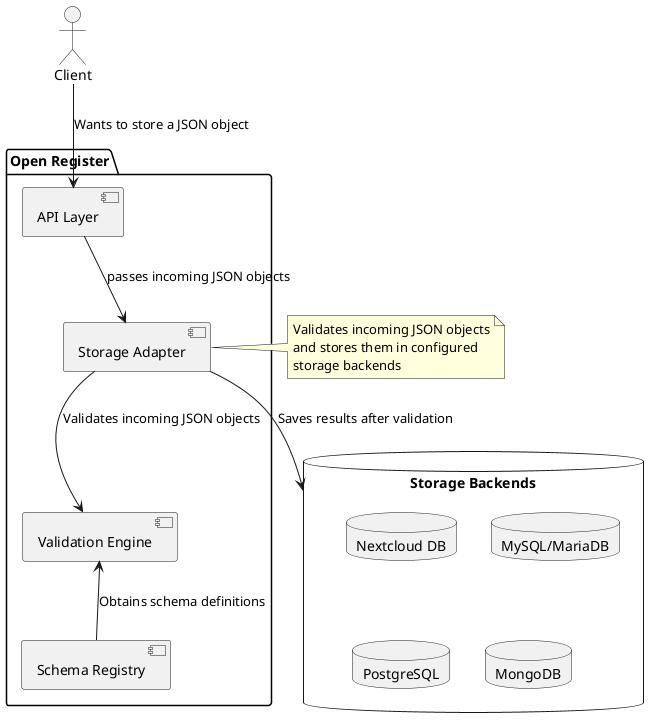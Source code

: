 @startuml
skinparam backgroundColor transparent
skinparam handwritten false

' Define components
package "Open Register" {
    [API Layer] as API
    [Schema Registry] as Registry
    [Validation Engine] as Validator
    [Storage Adapter] as Adapter
}

' External components
actor Client
database "Storage Backends" as Storage {
    database "Nextcloud DB"
    database "MySQL/MariaDB"
    database "PostgreSQL"
    database "MongoDB"
}

' Connections
Client --> API : Wants to store a JSON object
API --> Adapter : passes incoming JSON objects
Adapter --> Validator : Validates incoming JSON objects
Validator <-- Registry : Obtains schema definitions
Adapter --> Storage  : Saves results after validation

note right of Adapter
  Validates incoming JSON objects
  and stores them in configured
  storage backends
end note

@enduml